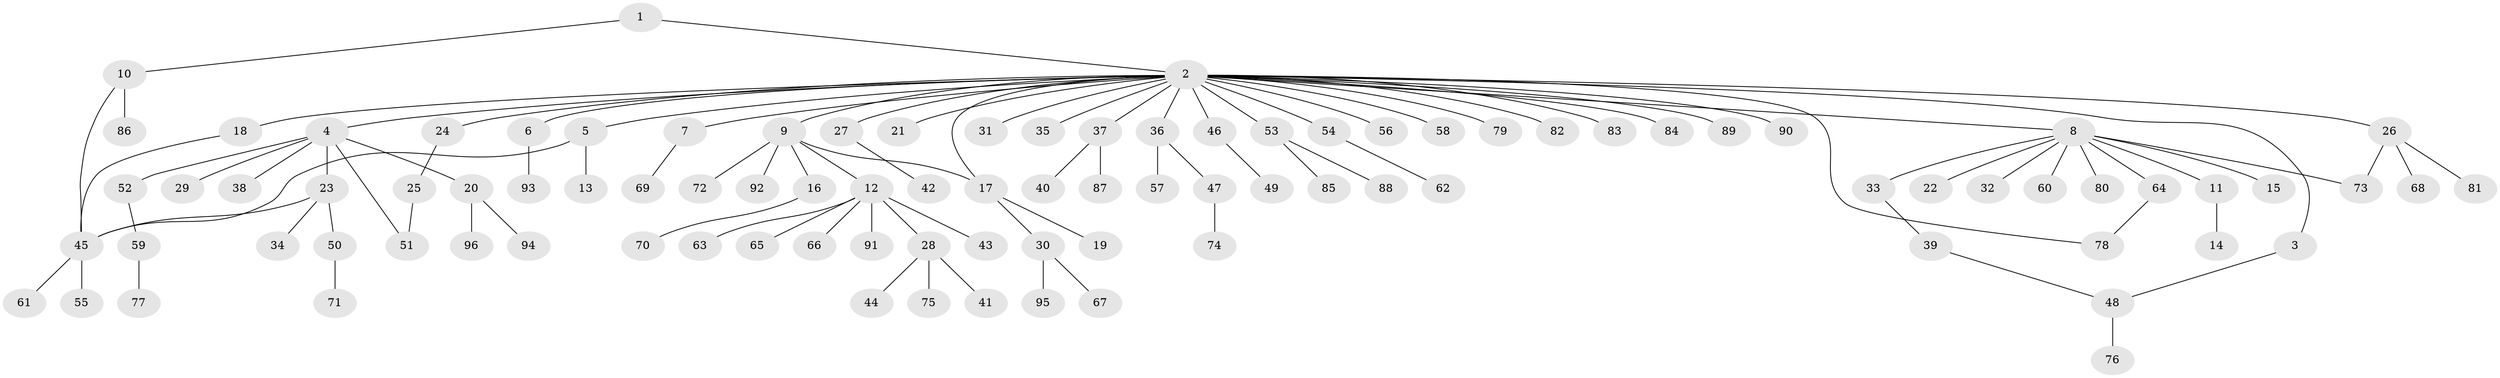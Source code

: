// Generated by graph-tools (version 1.1) at 2025/11/02/27/25 16:11:09]
// undirected, 96 vertices, 103 edges
graph export_dot {
graph [start="1"]
  node [color=gray90,style=filled];
  1;
  2;
  3;
  4;
  5;
  6;
  7;
  8;
  9;
  10;
  11;
  12;
  13;
  14;
  15;
  16;
  17;
  18;
  19;
  20;
  21;
  22;
  23;
  24;
  25;
  26;
  27;
  28;
  29;
  30;
  31;
  32;
  33;
  34;
  35;
  36;
  37;
  38;
  39;
  40;
  41;
  42;
  43;
  44;
  45;
  46;
  47;
  48;
  49;
  50;
  51;
  52;
  53;
  54;
  55;
  56;
  57;
  58;
  59;
  60;
  61;
  62;
  63;
  64;
  65;
  66;
  67;
  68;
  69;
  70;
  71;
  72;
  73;
  74;
  75;
  76;
  77;
  78;
  79;
  80;
  81;
  82;
  83;
  84;
  85;
  86;
  87;
  88;
  89;
  90;
  91;
  92;
  93;
  94;
  95;
  96;
  1 -- 2;
  1 -- 10;
  2 -- 3;
  2 -- 4;
  2 -- 5;
  2 -- 6;
  2 -- 7;
  2 -- 8;
  2 -- 9;
  2 -- 17;
  2 -- 18;
  2 -- 21;
  2 -- 24;
  2 -- 26;
  2 -- 27;
  2 -- 31;
  2 -- 35;
  2 -- 36;
  2 -- 37;
  2 -- 46;
  2 -- 53;
  2 -- 54;
  2 -- 56;
  2 -- 58;
  2 -- 78;
  2 -- 79;
  2 -- 82;
  2 -- 83;
  2 -- 84;
  2 -- 89;
  2 -- 90;
  3 -- 48;
  4 -- 20;
  4 -- 23;
  4 -- 29;
  4 -- 38;
  4 -- 51;
  4 -- 52;
  5 -- 13;
  5 -- 45;
  6 -- 93;
  7 -- 69;
  8 -- 11;
  8 -- 15;
  8 -- 22;
  8 -- 32;
  8 -- 33;
  8 -- 60;
  8 -- 64;
  8 -- 73;
  8 -- 80;
  9 -- 12;
  9 -- 16;
  9 -- 17;
  9 -- 72;
  9 -- 92;
  10 -- 45;
  10 -- 86;
  11 -- 14;
  12 -- 28;
  12 -- 43;
  12 -- 63;
  12 -- 65;
  12 -- 66;
  12 -- 91;
  16 -- 70;
  17 -- 19;
  17 -- 30;
  18 -- 45;
  20 -- 94;
  20 -- 96;
  23 -- 34;
  23 -- 45;
  23 -- 50;
  24 -- 25;
  25 -- 51;
  26 -- 68;
  26 -- 73;
  26 -- 81;
  27 -- 42;
  28 -- 41;
  28 -- 44;
  28 -- 75;
  30 -- 67;
  30 -- 95;
  33 -- 39;
  36 -- 47;
  36 -- 57;
  37 -- 40;
  37 -- 87;
  39 -- 48;
  45 -- 55;
  45 -- 61;
  46 -- 49;
  47 -- 74;
  48 -- 76;
  50 -- 71;
  52 -- 59;
  53 -- 85;
  53 -- 88;
  54 -- 62;
  59 -- 77;
  64 -- 78;
}
